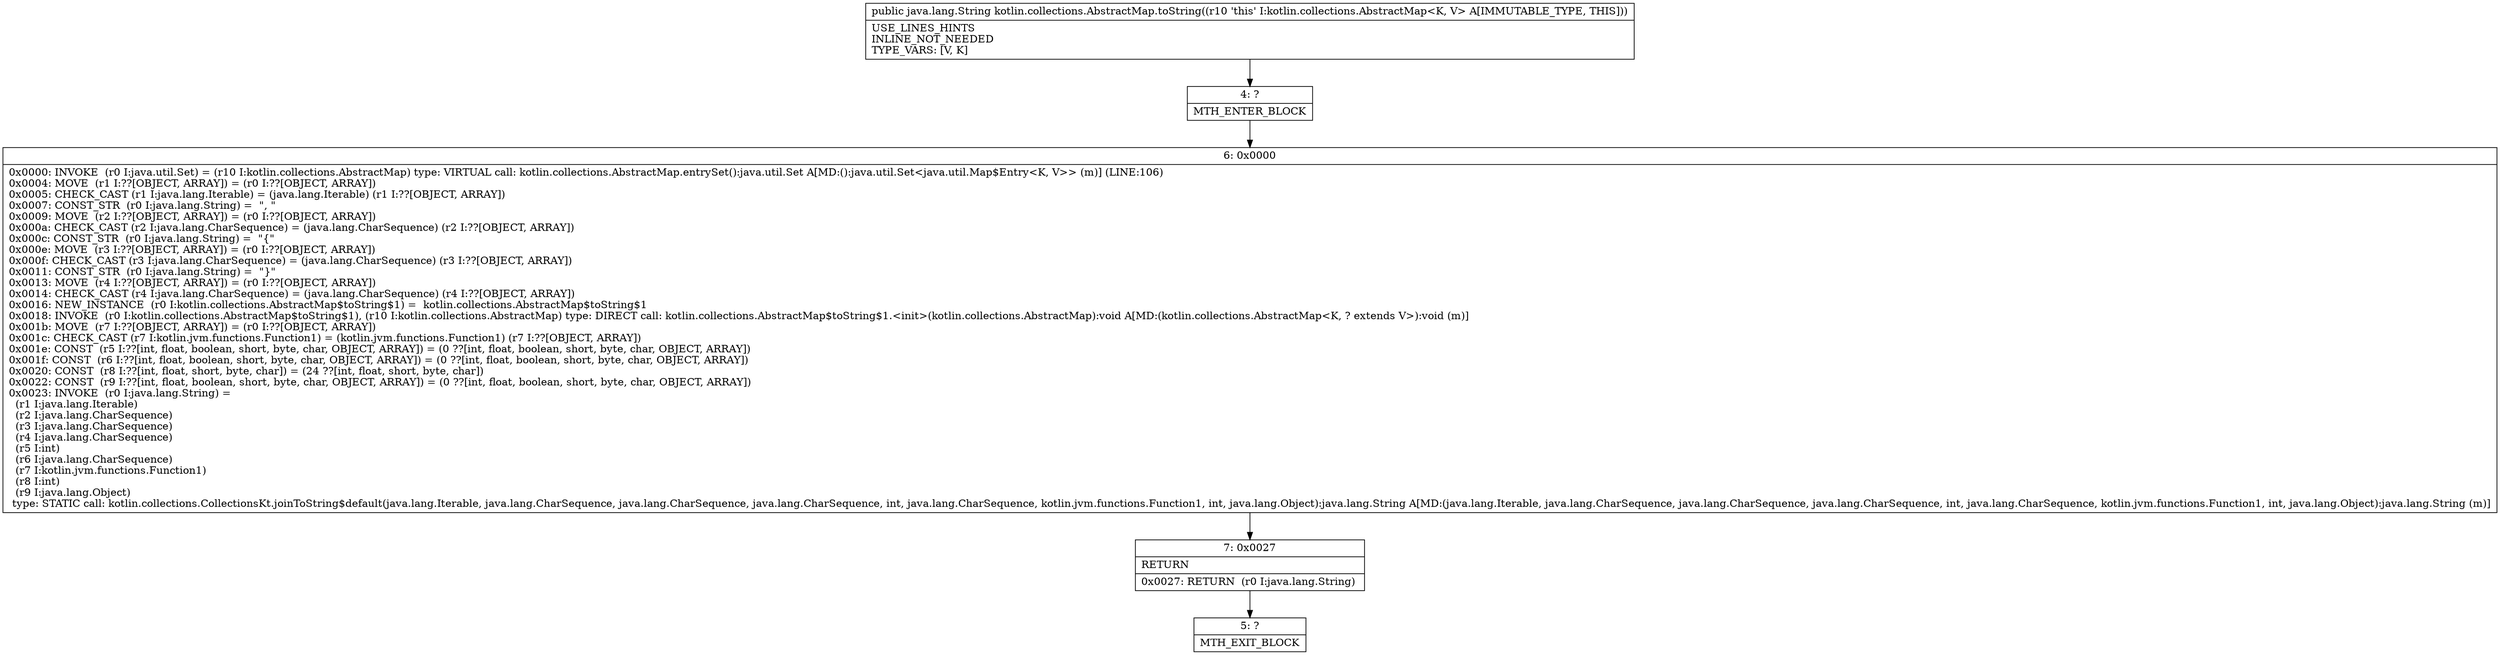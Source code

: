 digraph "CFG forkotlin.collections.AbstractMap.toString()Ljava\/lang\/String;" {
Node_4 [shape=record,label="{4\:\ ?|MTH_ENTER_BLOCK\l}"];
Node_6 [shape=record,label="{6\:\ 0x0000|0x0000: INVOKE  (r0 I:java.util.Set) = (r10 I:kotlin.collections.AbstractMap) type: VIRTUAL call: kotlin.collections.AbstractMap.entrySet():java.util.Set A[MD:():java.util.Set\<java.util.Map$Entry\<K, V\>\> (m)] (LINE:106)\l0x0004: MOVE  (r1 I:??[OBJECT, ARRAY]) = (r0 I:??[OBJECT, ARRAY]) \l0x0005: CHECK_CAST (r1 I:java.lang.Iterable) = (java.lang.Iterable) (r1 I:??[OBJECT, ARRAY]) \l0x0007: CONST_STR  (r0 I:java.lang.String) =  \", \" \l0x0009: MOVE  (r2 I:??[OBJECT, ARRAY]) = (r0 I:??[OBJECT, ARRAY]) \l0x000a: CHECK_CAST (r2 I:java.lang.CharSequence) = (java.lang.CharSequence) (r2 I:??[OBJECT, ARRAY]) \l0x000c: CONST_STR  (r0 I:java.lang.String) =  \"\{\" \l0x000e: MOVE  (r3 I:??[OBJECT, ARRAY]) = (r0 I:??[OBJECT, ARRAY]) \l0x000f: CHECK_CAST (r3 I:java.lang.CharSequence) = (java.lang.CharSequence) (r3 I:??[OBJECT, ARRAY]) \l0x0011: CONST_STR  (r0 I:java.lang.String) =  \"\}\" \l0x0013: MOVE  (r4 I:??[OBJECT, ARRAY]) = (r0 I:??[OBJECT, ARRAY]) \l0x0014: CHECK_CAST (r4 I:java.lang.CharSequence) = (java.lang.CharSequence) (r4 I:??[OBJECT, ARRAY]) \l0x0016: NEW_INSTANCE  (r0 I:kotlin.collections.AbstractMap$toString$1) =  kotlin.collections.AbstractMap$toString$1 \l0x0018: INVOKE  (r0 I:kotlin.collections.AbstractMap$toString$1), (r10 I:kotlin.collections.AbstractMap) type: DIRECT call: kotlin.collections.AbstractMap$toString$1.\<init\>(kotlin.collections.AbstractMap):void A[MD:(kotlin.collections.AbstractMap\<K, ? extends V\>):void (m)]\l0x001b: MOVE  (r7 I:??[OBJECT, ARRAY]) = (r0 I:??[OBJECT, ARRAY]) \l0x001c: CHECK_CAST (r7 I:kotlin.jvm.functions.Function1) = (kotlin.jvm.functions.Function1) (r7 I:??[OBJECT, ARRAY]) \l0x001e: CONST  (r5 I:??[int, float, boolean, short, byte, char, OBJECT, ARRAY]) = (0 ??[int, float, boolean, short, byte, char, OBJECT, ARRAY]) \l0x001f: CONST  (r6 I:??[int, float, boolean, short, byte, char, OBJECT, ARRAY]) = (0 ??[int, float, boolean, short, byte, char, OBJECT, ARRAY]) \l0x0020: CONST  (r8 I:??[int, float, short, byte, char]) = (24 ??[int, float, short, byte, char]) \l0x0022: CONST  (r9 I:??[int, float, boolean, short, byte, char, OBJECT, ARRAY]) = (0 ??[int, float, boolean, short, byte, char, OBJECT, ARRAY]) \l0x0023: INVOKE  (r0 I:java.lang.String) = \l  (r1 I:java.lang.Iterable)\l  (r2 I:java.lang.CharSequence)\l  (r3 I:java.lang.CharSequence)\l  (r4 I:java.lang.CharSequence)\l  (r5 I:int)\l  (r6 I:java.lang.CharSequence)\l  (r7 I:kotlin.jvm.functions.Function1)\l  (r8 I:int)\l  (r9 I:java.lang.Object)\l type: STATIC call: kotlin.collections.CollectionsKt.joinToString$default(java.lang.Iterable, java.lang.CharSequence, java.lang.CharSequence, java.lang.CharSequence, int, java.lang.CharSequence, kotlin.jvm.functions.Function1, int, java.lang.Object):java.lang.String A[MD:(java.lang.Iterable, java.lang.CharSequence, java.lang.CharSequence, java.lang.CharSequence, int, java.lang.CharSequence, kotlin.jvm.functions.Function1, int, java.lang.Object):java.lang.String (m)]\l}"];
Node_7 [shape=record,label="{7\:\ 0x0027|RETURN\l|0x0027: RETURN  (r0 I:java.lang.String) \l}"];
Node_5 [shape=record,label="{5\:\ ?|MTH_EXIT_BLOCK\l}"];
MethodNode[shape=record,label="{public java.lang.String kotlin.collections.AbstractMap.toString((r10 'this' I:kotlin.collections.AbstractMap\<K, V\> A[IMMUTABLE_TYPE, THIS]))  | USE_LINES_HINTS\lINLINE_NOT_NEEDED\lTYPE_VARS: [V, K]\l}"];
MethodNode -> Node_4;Node_4 -> Node_6;
Node_6 -> Node_7;
Node_7 -> Node_5;
}

